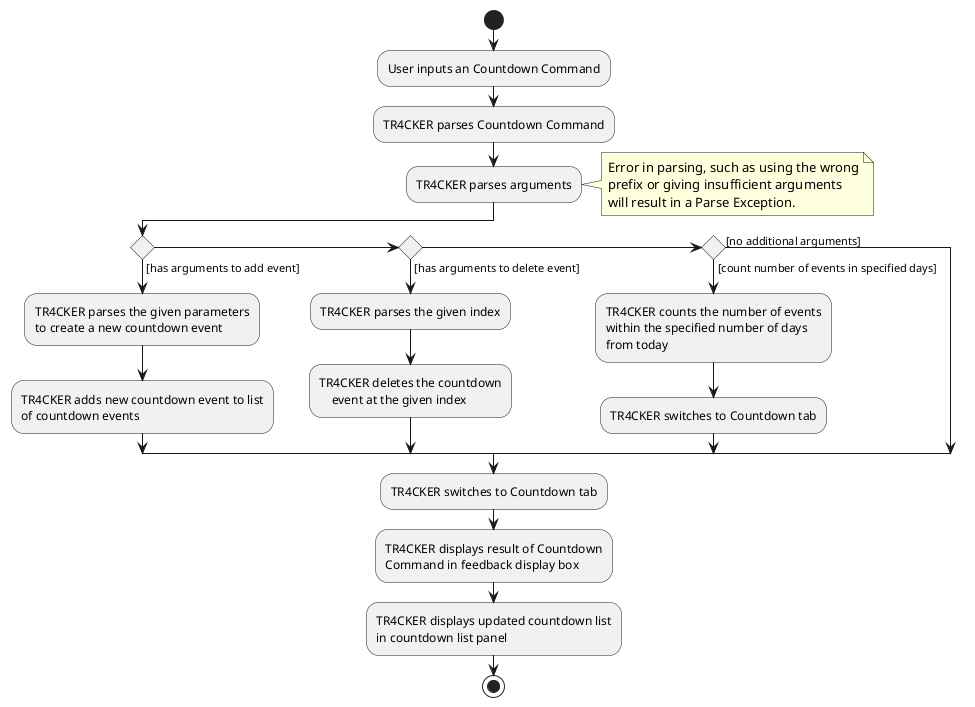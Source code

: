 @startuml
start
:User inputs an Countdown Command;
:TR4CKER parses Countdown Command;
:TR4CKER parses arguments;
note right
Error in parsing, such as using the wrong
prefix or giving insufficient arguments
will result in a Parse Exception.
end note

if () then ([has arguments to add event])
    :TR4CKER parses the given parameters
    to create a new countdown event;
    :TR4CKER adds new countdown event to list
    of countdown events;
elseif () then ([has arguments to delete event])
    :TR4CKER parses the given index;
    :TR4CKER deletes the countdown
        event at the given index;
elseif () then ([count number of events in specified days])
     :TR4CKER counts the number of events
     within the specified number of days
     from today;
    :TR4CKER switches to Countdown tab;
else ([no additional arguments])
endif

:TR4CKER switches to Countdown tab;
:TR4CKER displays result of Countdown
Command in feedback display box;
:TR4CKER displays updated countdown list
in countdown list panel;
stop
@enduml
